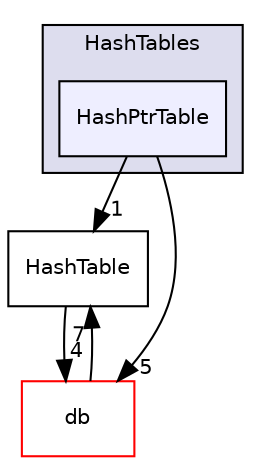 digraph "src/OpenFOAM/containers/HashTables/HashPtrTable" {
  bgcolor=transparent;
  compound=true
  node [ fontsize="10", fontname="Helvetica"];
  edge [ labelfontsize="10", labelfontname="Helvetica"];
  subgraph clusterdir_46dbcbff8acc0ae94a21b2306d4033de {
    graph [ bgcolor="#ddddee", pencolor="black", label="HashTables" fontname="Helvetica", fontsize="10", URL="dir_46dbcbff8acc0ae94a21b2306d4033de.html"]
  dir_9d052a20cc7c72f2042723e1f64d72da [shape=box, label="HashPtrTable", style="filled", fillcolor="#eeeeff", pencolor="black", URL="dir_9d052a20cc7c72f2042723e1f64d72da.html"];
  }
  dir_dcde9bf13ea0c61e93d77318a0380b7d [shape=box label="HashTable" URL="dir_dcde9bf13ea0c61e93d77318a0380b7d.html"];
  dir_63c634f7a7cfd679ac26c67fb30fc32f [shape=box label="db" color="red" URL="dir_63c634f7a7cfd679ac26c67fb30fc32f.html"];
  dir_9d052a20cc7c72f2042723e1f64d72da->dir_dcde9bf13ea0c61e93d77318a0380b7d [headlabel="1", labeldistance=1.5 headhref="dir_001916_001918.html"];
  dir_9d052a20cc7c72f2042723e1f64d72da->dir_63c634f7a7cfd679ac26c67fb30fc32f [headlabel="5", labeldistance=1.5 headhref="dir_001916_001954.html"];
  dir_dcde9bf13ea0c61e93d77318a0380b7d->dir_63c634f7a7cfd679ac26c67fb30fc32f [headlabel="4", labeldistance=1.5 headhref="dir_001918_001954.html"];
  dir_63c634f7a7cfd679ac26c67fb30fc32f->dir_dcde9bf13ea0c61e93d77318a0380b7d [headlabel="7", labeldistance=1.5 headhref="dir_001954_001918.html"];
}
